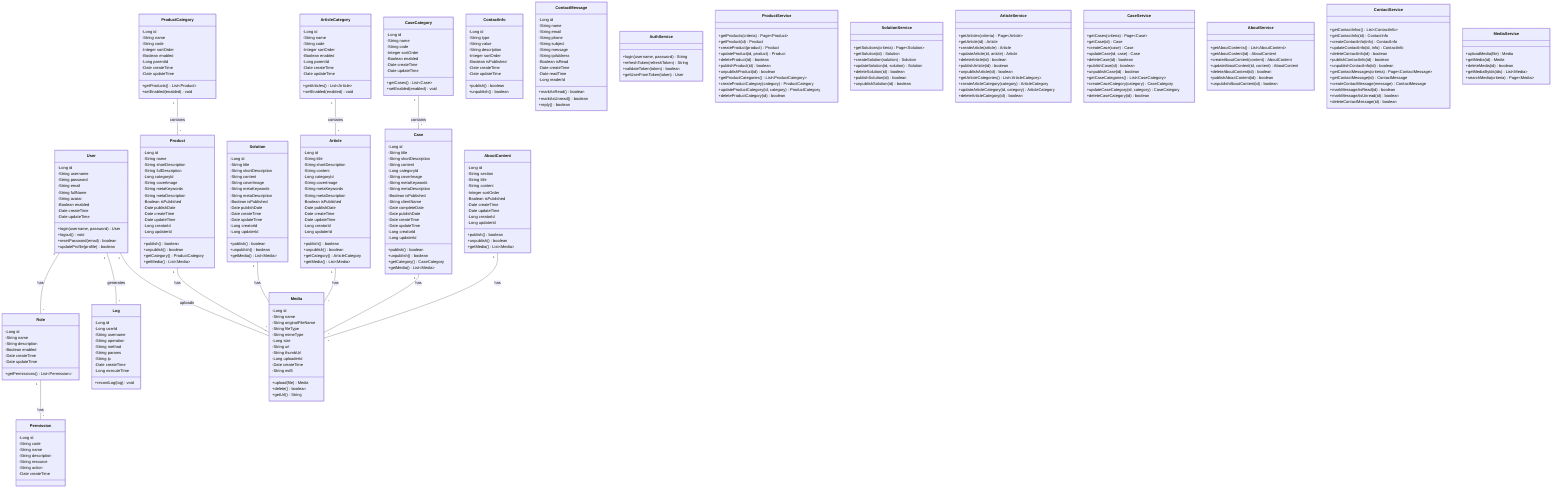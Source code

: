 classDiagram
    class User {
        -Long id
        -String username
        -String password
        -String email
        -String fullName
        -String avatar
        -Boolean enabled
        -Date createTime
        -Date updateTime
        +login(username, password) User
        +logout() void
        +resetPassword(email) boolean
        +updateProfile(profile) boolean
    }

    class Role {
        -Long id
        -String name
        -String description
        -Boolean enabled
        -Date createTime
        -Date updateTime
        +getPermissions() List~Permission~
    }

    class Permission {
        -Long id
        -String code
        -String name
        -String description
        -String resource
        -String action
        -Date createTime
    }

    class Media {
        -Long id
        -String name
        -String originalFileName
        -String fileType
        -String mimeType
        -Long size
        -String url
        -String thumbUrl
        -Long uploaderId
        -Date createTime
        -String md5
        +upload(file) Media
        +delete() boolean
        +getUrl() String
    }

    class Log {
        -Long id
        -Long userId
        -String username
        -String operation
        -String method
        -String params
        -String ip
        -Date createTime
        -Long executeTime
        +recordLog(log) void
    }

    class ProductCategory {
        -Long id
        -String name
        -String code
        -Integer sortOrder
        -Boolean enabled
        -Long parentId
        -Date createTime
        -Date updateTime
        +getProducts() List~Product~
        +setEnabled(enabled) void
    }

    class Product {
        -Long id
        -String name
        -String shortDescription
        -String fullDescription
        -Long categoryId
        -String coverImage
        -String metaKeywords
        -String metaDescription
        -Boolean isPublished
        -Date publishDate
        -Date createTime
        -Date updateTime
        -Long creatorId
        -Long updaterId
        +publish() boolean
        +unpublish() boolean
        +getCategory() ProductCategory
        +getMedia() List~Media~
    }

    class Solution {
        -Long id
        -String title
        -String shortDescription
        -String content
        -String coverImage
        -String metaKeywords
        -String metaDescription
        -Boolean isPublished
        -Date publishDate
        -Date createTime
        -Date updateTime
        -Long creatorId
        -Long updaterId
        +publish() boolean
        +unpublish() boolean
        +getMedia() List~Media~
    }

    class ArticleCategory {
        -Long id
        -String name
        -String code
        -Integer sortOrder
        -Boolean enabled
        -Long parentId
        -Date createTime
        -Date updateTime
        +getArticles() List~Article~
        +setEnabled(enabled) void
    }

    class Article {
        -Long id
        -String title
        -String shortDescription
        -String content
        -Long categoryId
        -String coverImage
        -String metaKeywords
        -String metaDescription
        -Boolean isPublished
        -Date publishDate
        -Date createTime
        -Date updateTime
        -Long creatorId
        -Long updaterId
        +publish() boolean
        +unpublish() boolean
        +getCategory() ArticleCategory
        +getMedia() List~Media~
    }

    class CaseCategory {
        -Long id
        -String name
        -String code
        -Integer sortOrder
        -Boolean enabled
        -Date createTime
        -Date updateTime
        +getCases() List~Case~
        +setEnabled(enabled) void
    }

    class Case {
        -Long id
        -String title
        -String shortDescription
        -String content
        -Long categoryId
        -String coverImage
        -String metaKeywords
        -String metaDescription
        -Boolean isPublished
        -String clientName
        -Date completeDate
        -Date publishDate
        -Date createTime
        -Date updateTime
        -Long creatorId
        -Long updaterId
        +publish() boolean
        +unpublish() boolean
        +getCategory() CaseCategory
        +getMedia() List~Media~
    }

    class AboutContent {
        -Long id
        -String section
        -String title
        -String content
        -Integer sortOrder
        -Boolean isPublished
        -Date createTime
        -Date updateTime
        -Long creatorId
        -Long updaterId
        +publish() boolean
        +unpublish() boolean
        +getMedia() List~Media~
    }

    class ContactInfo {
        -Long id
        -String type
        -String value
        -String description
        -Integer sortOrder
        -Boolean isPublished
        -Date createTime
        -Date updateTime
        +publish() boolean
        +unpublish() boolean
    }

    class ContactMessage {
        -Long id
        -String name
        -String email
        -String phone
        -String subject
        -String message
        -String ipAddress
        -Boolean isRead
        -Date createTime
        -Date readTime
        -Long readerId
        +markAsRead() boolean
        +markAsUnread() boolean
        +reply() boolean
    }
    
    class AuthService {
        +login(username, password) String
        +refreshToken(refreshToken) String
        +validateToken(token) boolean
        +getUserFromToken(token) User
    }

    class ProductService {
        +getProducts(criteria) Page~Product~
        +getProduct(id) Product
        +createProduct(product) Product
        +updateProduct(id, product) Product
        +deleteProduct(id) boolean
        +publishProduct(id) boolean
        +unpublishProduct(id) boolean
        +getProductCategories() List~ProductCategory~
        +createProductCategory(category) ProductCategory
        +updateProductCategory(id, category) ProductCategory
        +deleteProductCategory(id) boolean
    }

    class SolutionService {
        +getSolutions(criteria) Page~Solution~
        +getSolution(id) Solution
        +createSolution(solution) Solution
        +updateSolution(id, solution) Solution
        +deleteSolution(id) boolean
        +publishSolution(id) boolean
        +unpublishSolution(id) boolean
    }

    class ArticleService {
        +getArticles(criteria) Page~Article~
        +getArticle(id) Article
        +createArticle(article) Article
        +updateArticle(id, article) Article
        +deleteArticle(id) boolean
        +publishArticle(id) boolean
        +unpublishArticle(id) boolean
        +getArticleCategories() List~ArticleCategory~
        +createArticleCategory(category) ArticleCategory
        +updateArticleCategory(id, category) ArticleCategory
        +deleteArticleCategory(id) boolean
    }

    class CaseService {
        +getCases(criteria) Page~Case~
        +getCase(id) Case
        +createCase(case) Case
        +updateCase(id, case) Case
        +deleteCase(id) boolean
        +publishCase(id) boolean
        +unpublishCase(id) boolean
        +getCaseCategories() List~CaseCategory~
        +createCaseCategory(category) CaseCategory
        +updateCaseCategory(id, category) CaseCategory
        +deleteCaseCategory(id) boolean
    }

    class AboutService {
        +getAboutContents() List~AboutContent~
        +getAboutContent(id) AboutContent
        +createAboutContent(content) AboutContent
        +updateAboutContent(id, content) AboutContent
        +deleteAboutContent(id) boolean
        +publishAboutContent(id) boolean
        +unpublishAboutContent(id) boolean
    }

    class ContactService {
        +getContactInfos() List~ContactInfo~
        +getContactInfo(id) ContactInfo
        +createContactInfo(info) ContactInfo
        +updateContactInfo(id, info) ContactInfo
        +deleteContactInfo(id) boolean
        +publishContactInfo(id) boolean
        +unpublishContactInfo(id) boolean
        +getContactMessages(criteria) Page~ContactMessage~
        +getContactMessage(id) ContactMessage
        +createContactMessage(message) ContactMessage
        +markMessageAsRead(id) boolean
        +markMessageAsUnread(id) boolean
        +deleteContactMessage(id) boolean
    }

    class MediaService {
        +uploadMedia(file) Media
        +getMedia(id) Media
        +deleteMedia(id) boolean
        +getMediaByIds(ids) List~Media~
        +searchMedia(criteria) Page~Media~
    }

    User "1" -- "*" Role : has
    Role "1" -- "*" Permission : has
    User "1" -- "*" Log : generates
    User "1" -- "*" Media : uploads
    
    ProductCategory "1" -- "*" Product : contains
    Product "1" -- "*" Media : has
    
    ArticleCategory "1" -- "*" Article : contains
    Article "1" -- "*" Media : has
    
    Solution "1" -- "*" Media : has
    
    CaseCategory "1" -- "*" Case : contains
    Case "1" -- "*" Media : has
    
    AboutContent "1" -- "*" Media : has
